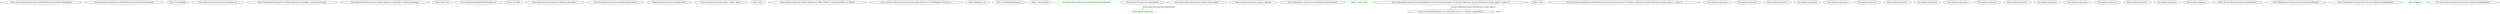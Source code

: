 digraph  {
n0 [cluster="Nancy.Demo.Hosting.Owin.AspNetRootSourceProvider.GetRootPath()", label="Entry Nancy.Demo.Hosting.Owin.AspNetRootSourceProvider.GetRootPath()", span="6-6"];
n2 [cluster="Nancy.Demo.Hosting.Owin.AspNetRootSourceProvider.GetRootPath()", label="Exit Nancy.Demo.Hosting.Owin.AspNetRootSourceProvider.GetRootPath()", span="6-6"];
n3 [cluster="Unk.MapPath", label="Entry Unk.MapPath", span=""];
m0_4 [cluster="Nancy.Hosting.Owin.NancyOwinHost.cstr", file="Global.asax.cs", label="Entry Nancy.Hosting.Owin.NancyOwinHost.cstr", span=""];
m0_0 [cluster="Nancy.Demo.Hosting.Owin.Global.Application_Start(object, System.EventArgs)", file="Global.asax.cs", label="Entry Nancy.Demo.Hosting.Owin.Global.Application_Start(object, System.EventArgs)", span="10-10"];
m0_3 [cluster="Nancy.Demo.Hosting.Owin.Global.Application_Start(object, System.EventArgs)", file="Global.asax.cs", label="Exit Nancy.Demo.Hosting.Owin.Global.Application_Start(object, System.EventArgs)", span="10-10"];
m0_5 [cluster="Route.cstr", file="Global.asax.cs", label="Entry Route.cstr", span=""];
m0_6 [cluster="SimpleOwinAspNetRouteHandler.cstr", file="Global.asax.cs", label="Entry SimpleOwinAspNetRouteHandler.cstr", span=""];
m0_7 [cluster="Unk.Add", file="Global.asax.cs", label="Entry Unk.Add", span=""];
m1_0 [cluster="Nancy.Demo.Hosting.Owin.Models.Index.Index()", file="Index.cs", label="Entry Nancy.Demo.Hosting.Owin.Models.Index.Index()", span="8-8"];
m1_2 [cluster="Nancy.Demo.Hosting.Owin.Models.Index.Index()", file="Index.cs", label="Exit Nancy.Demo.Hosting.Owin.Models.Index.Index()", span="8-8"];
m1_3 [file="Index.cs", label="Nancy.Demo.Hosting.Owin.Models.Index", span=""];
m2_64 [cluster="string.Format(string, object, object, object)", file="MainModule.cs", label="Entry string.Format(string, object, object, object)", span="0-0"];
m2_62 [cluster="Unk.>", file="MainModule.cs", label="Entry Unk.>", span=""];
m2_71 [cluster="System.Collections.Generic.IDictionary<TKey, TValue>.TryGetValue(TKey, out TValue)", file="MainModule.cs", label="Entry System.Collections.Generic.IDictionary<TKey, TValue>.TryGetValue(TKey, out TValue)", span="0-0"];
m2_51 [cluster="System.Collections.Generic.IEnumerable<TSource>.FirstOrDefault<TSource>()", file="MainModule.cs", label="Entry System.Collections.Generic.IEnumerable<TSource>.FirstOrDefault<TSource>()", span="0-0"];
m2_25 [cluster="HttpClient.cstr", file="MainModule.cs", label="Entry HttpClient.cstr", span=""];
m2_27 [cluster="Unk.ReadAsStringAsync", file="MainModule.cs", label="Entry Unk.ReadAsStringAsync", span=""];
m2_26 [cluster="Unk.GetAsync", file="MainModule.cs", label="Entry Unk.GetAsync", span=""];
m2_10 [cluster="Nancy.Demo.Hosting.Owin.MainModule.MainModule()", color=green, community=0, file="MainModule.cs", label="Exit Nancy.Demo.Hosting.Owin.MainModule.MainModule()", prediction=0, span="12-12"];
m2_11 [cluster="lambda expression", color=green, community=0, file="MainModule.cs", label="Entry lambda expression", prediction=1, span="14-14"];
m2_32 [cluster="Nancy.Demo.Hosting.Owin.Models.Index.Index()", file="MainModule.cs", label="Entry Nancy.Demo.Hosting.Owin.Models.Index.Index()", span="8-8"];
m2_52 [cluster="string.Format(string, params object[])", file="MainModule.cs", label="Entry string.Format(string, params object[])", span="0-0"];
m2_0 [cluster="Nancy.Demo.Hosting.Owin.MainModule.MainModule()", file="MainModule.cs", label="Entry Nancy.Demo.Hosting.Owin.MainModule.MainModule()", span="12-12"];
m2_1 [cluster="Nancy.Demo.Hosting.Owin.MainModule.MainModule()", color=green, community=0, file="MainModule.cs", label="Get['''', true] = Root", prediction=2, span="9-9"];
m2_63 [cluster="Nancy.Demo.Hosting.Owin.MainModule.GetOwinEnvironmentValue<T>(System.Collections.Generic.IDictionary<string, object>, string, T)", file="MainModule.cs", label="Entry Nancy.Demo.Hosting.Owin.MainModule.GetOwinEnvironmentValue<T>(System.Collections.Generic.IDictionary<string, object>, string, T)", span="91-91"];
m2_68 [cluster="Nancy.Demo.Hosting.Owin.MainModule.GetOwinEnvironmentValue<T>(System.Collections.Generic.IDictionary<string, object>, string, T)", file="MainModule.cs", label="object value", span="93-93"];
m2_69 [cluster="Nancy.Demo.Hosting.Owin.MainModule.GetOwinEnvironmentValue<T>(System.Collections.Generic.IDictionary<string, object>, string, T)", file="MainModule.cs", label="return env.TryGetValue(name, out value) && value is T ? (T)value : defaultValue;", span="94-94"];
m2_70 [cluster="Nancy.Demo.Hosting.Owin.MainModule.GetOwinEnvironmentValue<T>(System.Collections.Generic.IDictionary<string, object>, string, T)", file="MainModule.cs", label="Exit Nancy.Demo.Hosting.Owin.MainModule.GetOwinEnvironmentValue<T>(System.Collections.Generic.IDictionary<string, object>, string, T)", span="91-91"];
m2_65 [cluster="lambda expression", file="MainModule.cs", label="Entry lambda expression", span="87-87"];
m2_13 [cluster="lambda expression", file="MainModule.cs", label="Exit lambda expression", span="14-14"];
m2_14 [cluster="lambda expression", file="MainModule.cs", label="Entry lambda expression", span="16-21"];
m2_17 [cluster="lambda expression", file="MainModule.cs", label="Exit lambda expression", span="16-21"];
m2_19 [cluster="lambda expression", file="MainModule.cs", label="Entry lambda expression", span="23-32"];
m2_24 [cluster="lambda expression", file="MainModule.cs", label="Exit lambda expression", span="23-32"];
m2_28 [cluster="lambda expression", file="MainModule.cs", label="Entry lambda expression", span="34-39"];
m2_31 [cluster="lambda expression", file="MainModule.cs", label="Exit lambda expression", span="34-39"];
m2_33 [cluster="lambda expression", file="MainModule.cs", label="Entry lambda expression", span="41-48"];
m2_37 [cluster="lambda expression", file="MainModule.cs", label="Exit lambda expression", span="41-48"];
m2_38 [cluster="lambda expression", file="MainModule.cs", label="Entry lambda expression", span="50-55"];
m2_41 [cluster="lambda expression", file="MainModule.cs", label="Exit lambda expression", span="50-55"];
m2_42 [cluster="lambda expression", file="MainModule.cs", label="Entry lambda expression", span="57-72"];
m2_50 [cluster="lambda expression", file="MainModule.cs", label="Exit lambda expression", span="57-72"];
m2_53 [cluster="lambda expression", file="MainModule.cs", label="Entry lambda expression", span="74-85"];
m2_61 [cluster="lambda expression", file="MainModule.cs", label="Exit lambda expression", span="74-85"];
m2_67 [cluster="lambda expression", file="MainModule.cs", label="Exit lambda expression", span="87-87"];
m2_18 [cluster="System.Threading.Tasks.Task.Delay(int)", file="MainModule.cs", label="Entry System.Threading.Tasks.Task.Delay(int)", span="0-0"];
m2_72 [file="MainModule.cs", label="Nancy.Demo.Hosting.Owin.MainModule", span=""];
m4_3 [cluster="IAppBuilder.UseNancy(Nancy.Owin.NancyOptions)", file="Startup.cs", label="Entry IAppBuilder.UseNancy(Nancy.Owin.NancyOptions)", span="22-22"];
m4_0 [cluster="Nancy.Demo.Hosting.Owin.Startup.Configuration(IAppBuilder)", file="Startup.cs", label="Entry Nancy.Demo.Hosting.Owin.Startup.Configuration(IAppBuilder)", span="6-6"];
m4_1 [cluster="Nancy.Demo.Hosting.Owin.Startup.Configuration(IAppBuilder)", color=green, community=0, file="Startup.cs", label="app.UseNancy()", prediction=3, span="8-8"];
m4_2 [cluster="Nancy.Demo.Hosting.Owin.Startup.Configuration(IAppBuilder)", file="Startup.cs", label="Exit Nancy.Demo.Hosting.Owin.Startup.Configuration(IAppBuilder)", span="6-6"];
m2_63 -> m2_69  [color=darkseagreen4, key=1, label="System.Collections.Generic.IDictionary<string, object>", style=dashed];
m2_69 -> m2_69  [color=darkseagreen4, key=1, label=value, style=dashed];
m2_72 -> m2_11  [color=green, key=1, label="Nancy.Demo.Hosting.Owin.MainModule", style=dashed];
}
